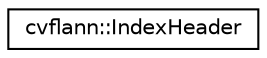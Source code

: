digraph "Graphical Class Hierarchy"
{
 // LATEX_PDF_SIZE
  edge [fontname="Helvetica",fontsize="10",labelfontname="Helvetica",labelfontsize="10"];
  node [fontname="Helvetica",fontsize="10",shape=record];
  rankdir="LR";
  Node0 [label="cvflann::IndexHeader",height=0.2,width=0.4,color="black", fillcolor="white", style="filled",URL="$structcvflann_1_1_index_header.html",tooltip=" "];
}
